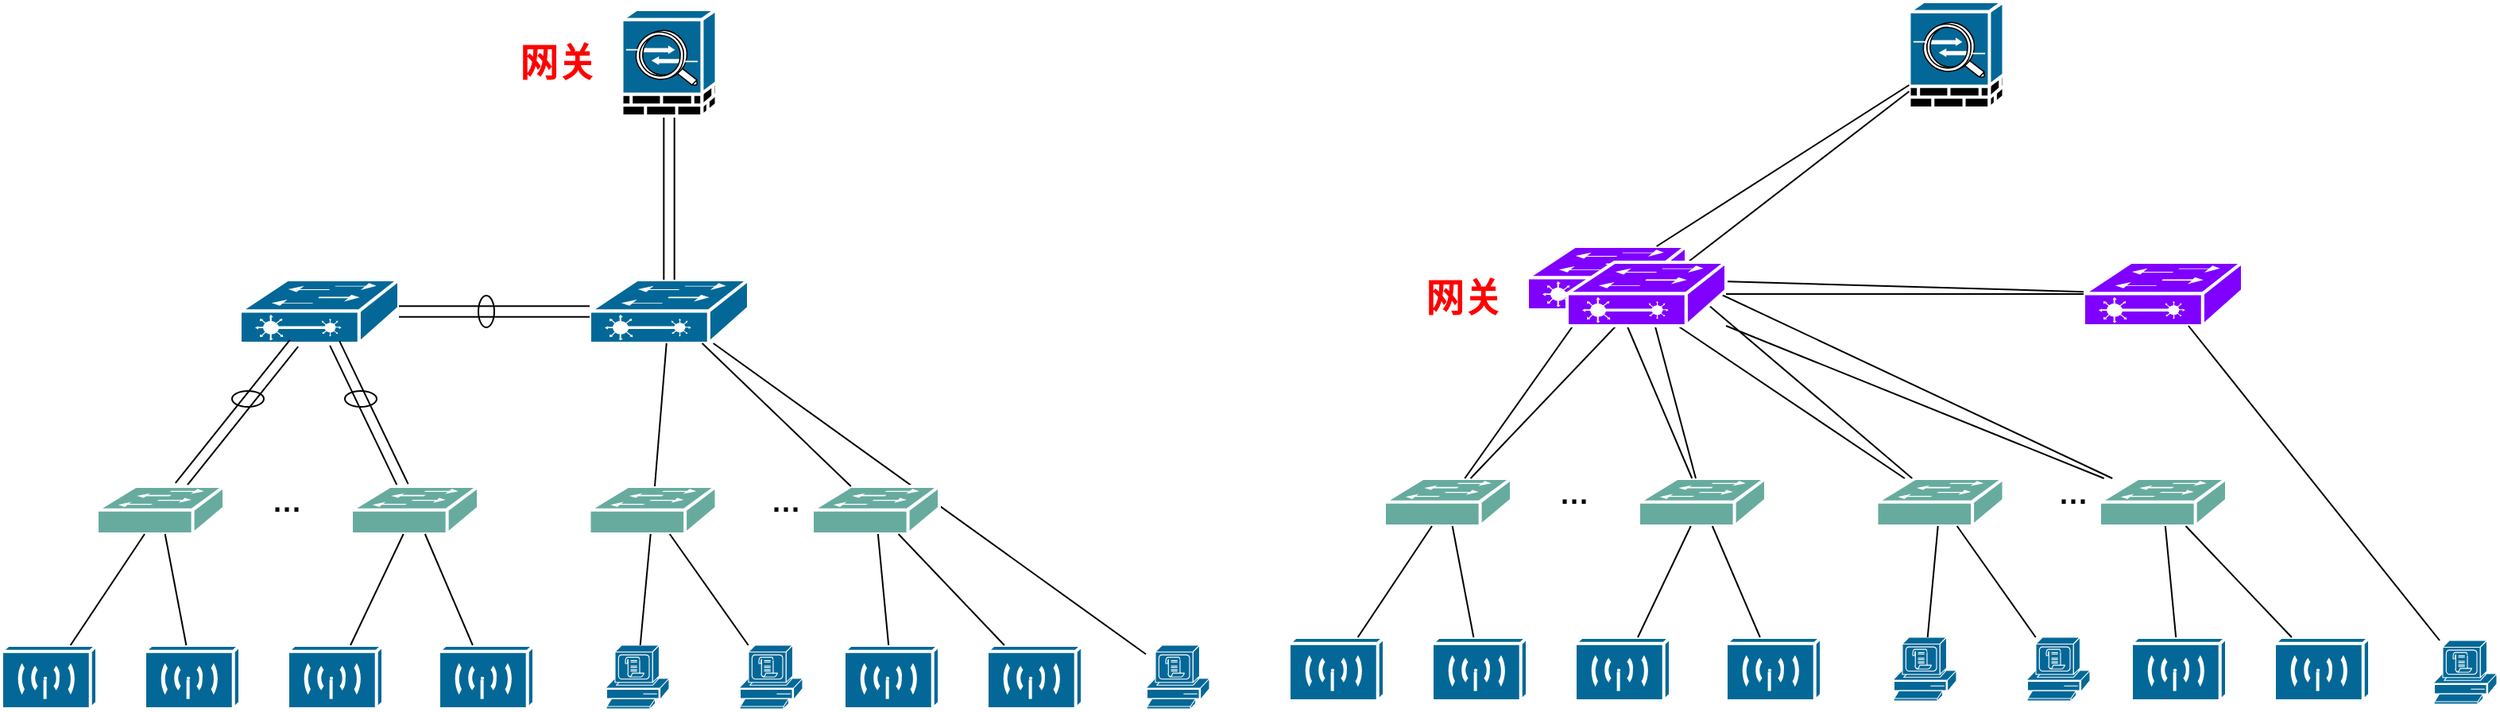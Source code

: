 <mxfile version="19.0.3" type="github">
  <diagram id="6a731a19-8d31-9384-78a2-239565b7b9f0" name="Page-1">
    <mxGraphModel dx="1344" dy="236" grid="1" gridSize="10" guides="1" tooltips="1" connect="1" arrows="1" fold="1" page="1" pageScale="1" pageWidth="827" pageHeight="1169" background="none" math="0" shadow="0">
      <root>
        <mxCell id="0" />
        <mxCell id="1" parent="0" />
        <mxCell id="sdEnPOFe5Bsj6YXsR0Fr-2392" value="" style="endArrow=none;html=1;rounded=0;fontSize=18;" edge="1" parent="1" source="sdEnPOFe5Bsj6YXsR0Fr-2391" target="sdEnPOFe5Bsj6YXsR0Fr-2258">
          <mxGeometry width="50" height="50" relative="1" as="geometry">
            <mxPoint x="-159.048" y="775" as="sourcePoint" />
            <mxPoint x="-225.714" y="705" as="targetPoint" />
          </mxGeometry>
        </mxCell>
        <mxCell id="sdEnPOFe5Bsj6YXsR0Fr-2258" value="" style="shape=mxgraph.cisco.switches.layer_2_remote_switch;sketch=0;html=1;pointerEvents=1;dashed=0;fillColor=#036897;strokeColor=#ffffff;strokeWidth=2;verticalLabelPosition=bottom;verticalAlign=top;align=center;outlineConnect=0;" vertex="1" parent="1">
          <mxGeometry x="-430" y="535" width="100" height="40" as="geometry" />
        </mxCell>
        <mxCell id="sdEnPOFe5Bsj6YXsR0Fr-2260" value="" style="shape=mxgraph.cisco.switches.layer_2_remote_switch;sketch=0;html=1;pointerEvents=1;dashed=0;fillColor=#036897;strokeColor=#ffffff;strokeWidth=2;verticalLabelPosition=bottom;verticalAlign=top;align=center;outlineConnect=0;" vertex="1" parent="1">
          <mxGeometry x="-650" y="535" width="100" height="40" as="geometry" />
        </mxCell>
        <mxCell id="sdEnPOFe5Bsj6YXsR0Fr-2261" value="" style="endArrow=none;html=1;rounded=0;shape=link;startArrow=none;width=6.667;" edge="1" parent="1" source="sdEnPOFe5Bsj6YXsR0Fr-2260" target="sdEnPOFe5Bsj6YXsR0Fr-2258">
          <mxGeometry width="50" height="50" relative="1" as="geometry">
            <mxPoint x="-540" y="555" as="sourcePoint" />
            <mxPoint x="-430" y="855" as="targetPoint" />
          </mxGeometry>
        </mxCell>
        <mxCell id="sdEnPOFe5Bsj6YXsR0Fr-2262" value="" style="ellipse;whiteSpace=wrap;html=1;fillColor=none;" vertex="1" parent="1">
          <mxGeometry x="-500" y="545" width="10" height="20" as="geometry" />
        </mxCell>
        <mxCell id="sdEnPOFe5Bsj6YXsR0Fr-2267" value="" style="endArrow=none;html=1;rounded=0;shape=link;startArrow=none;width=6.667;" edge="1" parent="1" source="sdEnPOFe5Bsj6YXsR0Fr-2258" target="sdEnPOFe5Bsj6YXsR0Fr-2274">
          <mxGeometry width="50" height="50" relative="1" as="geometry">
            <mxPoint x="-540" y="565" as="sourcePoint" />
            <mxPoint x="-420" y="565" as="targetPoint" />
          </mxGeometry>
        </mxCell>
        <mxCell id="sdEnPOFe5Bsj6YXsR0Fr-2272" value="" style="endArrow=none;html=1;rounded=0;shape=link;startArrow=none;width=6.667;" edge="1" parent="1" source="sdEnPOFe5Bsj6YXsR0Fr-2260" target="sdEnPOFe5Bsj6YXsR0Fr-2268">
          <mxGeometry width="50" height="50" relative="1" as="geometry">
            <mxPoint x="-540.0" y="565" as="sourcePoint" />
            <mxPoint x="-420.0" y="565" as="targetPoint" />
          </mxGeometry>
        </mxCell>
        <mxCell id="sdEnPOFe5Bsj6YXsR0Fr-2273" value="" style="endArrow=none;html=1;rounded=0;shape=link;startArrow=none;width=6.667;" edge="1" parent="1" source="sdEnPOFe5Bsj6YXsR0Fr-2260" target="sdEnPOFe5Bsj6YXsR0Fr-2270">
          <mxGeometry width="50" height="50" relative="1" as="geometry">
            <mxPoint x="-605.714" y="585" as="sourcePoint" />
            <mxPoint x="-700" y="705" as="targetPoint" />
          </mxGeometry>
        </mxCell>
        <mxCell id="sdEnPOFe5Bsj6YXsR0Fr-2274" value="" style="shape=mxgraph.cisco.misc.asa_5500;sketch=0;html=1;pointerEvents=1;dashed=0;fillColor=#036897;strokeColor=#ffffff;strokeWidth=2;verticalLabelPosition=bottom;verticalAlign=top;align=center;outlineConnect=0;fontSize=18;" vertex="1" parent="1">
          <mxGeometry x="-409.75" y="365" width="59.5" height="67" as="geometry" />
        </mxCell>
        <mxCell id="sdEnPOFe5Bsj6YXsR0Fr-2276" value="" style="shape=mxgraph.cisco.wireless.wireless_transport;sketch=0;html=1;pointerEvents=1;dashed=0;fillColor=#036897;strokeColor=#ffffff;strokeWidth=2;verticalLabelPosition=bottom;verticalAlign=top;align=center;outlineConnect=0;fontSize=18;" vertex="1" parent="1">
          <mxGeometry x="-800" y="765" width="60" height="40" as="geometry" />
        </mxCell>
        <mxCell id="sdEnPOFe5Bsj6YXsR0Fr-2277" value="" style="group" vertex="1" connectable="0" parent="1">
          <mxGeometry x="-740" y="665" width="240" height="30" as="geometry" />
        </mxCell>
        <mxCell id="sdEnPOFe5Bsj6YXsR0Fr-2268" value="" style="shape=mxgraph.cisco.switches.workgroup_switch;sketch=0;html=1;pointerEvents=1;dashed=0;fillColor=#67AB9F;strokeColor=#ffffff;strokeWidth=2;verticalLabelPosition=bottom;verticalAlign=top;align=center;outlineConnect=0;" vertex="1" parent="sdEnPOFe5Bsj6YXsR0Fr-2277">
          <mxGeometry width="80" height="30" as="geometry" />
        </mxCell>
        <mxCell id="sdEnPOFe5Bsj6YXsR0Fr-2270" value="" style="shape=mxgraph.cisco.switches.workgroup_switch;sketch=0;html=1;pointerEvents=1;dashed=0;fillColor=#67AB9F;strokeColor=#ffffff;strokeWidth=2;verticalLabelPosition=bottom;verticalAlign=top;align=center;outlineConnect=0;" vertex="1" parent="sdEnPOFe5Bsj6YXsR0Fr-2277">
          <mxGeometry x="160" width="80" height="30" as="geometry" />
        </mxCell>
        <mxCell id="sdEnPOFe5Bsj6YXsR0Fr-2271" value="&lt;b&gt;&lt;font style=&quot;font-size: 18px;&quot;&gt;···&lt;/font&gt;&lt;/b&gt;" style="text;html=1;strokeColor=none;fillColor=none;align=center;verticalAlign=middle;whiteSpace=wrap;rounded=0;" vertex="1" parent="sdEnPOFe5Bsj6YXsR0Fr-2277">
          <mxGeometry x="90" width="60" height="30" as="geometry" />
        </mxCell>
        <mxCell id="sdEnPOFe5Bsj6YXsR0Fr-2278" value="" style="shape=mxgraph.cisco.wireless.wireless_transport;sketch=0;html=1;pointerEvents=1;dashed=0;fillColor=#036897;strokeColor=#ffffff;strokeWidth=2;verticalLabelPosition=bottom;verticalAlign=top;align=center;outlineConnect=0;fontSize=18;" vertex="1" parent="1">
          <mxGeometry x="-710" y="765" width="60" height="40" as="geometry" />
        </mxCell>
        <mxCell id="sdEnPOFe5Bsj6YXsR0Fr-2279" value="" style="shape=mxgraph.cisco.wireless.wireless_transport;sketch=0;html=1;pointerEvents=1;dashed=0;fillColor=#036897;strokeColor=#ffffff;strokeWidth=2;verticalLabelPosition=bottom;verticalAlign=top;align=center;outlineConnect=0;fontSize=18;" vertex="1" parent="1">
          <mxGeometry x="-620" y="765" width="60" height="40" as="geometry" />
        </mxCell>
        <mxCell id="sdEnPOFe5Bsj6YXsR0Fr-2280" value="" style="shape=mxgraph.cisco.wireless.wireless_transport;sketch=0;html=1;pointerEvents=1;dashed=0;fillColor=#036897;strokeColor=#ffffff;strokeWidth=2;verticalLabelPosition=bottom;verticalAlign=top;align=center;outlineConnect=0;fontSize=18;" vertex="1" parent="1">
          <mxGeometry x="-525" y="765" width="60" height="40" as="geometry" />
        </mxCell>
        <mxCell id="sdEnPOFe5Bsj6YXsR0Fr-2281" value="" style="endArrow=none;html=1;rounded=0;fontSize=18;" edge="1" parent="1" source="sdEnPOFe5Bsj6YXsR0Fr-2276" target="sdEnPOFe5Bsj6YXsR0Fr-2268">
          <mxGeometry width="50" height="50" relative="1" as="geometry">
            <mxPoint x="-550" y="775" as="sourcePoint" />
            <mxPoint x="-500" y="725" as="targetPoint" />
          </mxGeometry>
        </mxCell>
        <mxCell id="sdEnPOFe5Bsj6YXsR0Fr-2283" value="" style="endArrow=none;html=1;rounded=0;fontSize=18;" edge="1" parent="1" source="sdEnPOFe5Bsj6YXsR0Fr-2278" target="sdEnPOFe5Bsj6YXsR0Fr-2268">
          <mxGeometry width="50" height="50" relative="1" as="geometry">
            <mxPoint x="-748.571" y="775" as="sourcePoint" />
            <mxPoint x="-708.571" y="705" as="targetPoint" />
          </mxGeometry>
        </mxCell>
        <mxCell id="sdEnPOFe5Bsj6YXsR0Fr-2284" value="" style="endArrow=none;html=1;rounded=0;fontSize=18;" edge="1" parent="1" source="sdEnPOFe5Bsj6YXsR0Fr-2279" target="sdEnPOFe5Bsj6YXsR0Fr-2270">
          <mxGeometry width="50" height="50" relative="1" as="geometry">
            <mxPoint x="-675.714" y="775" as="sourcePoint" />
            <mxPoint x="-695.714" y="705" as="targetPoint" />
          </mxGeometry>
        </mxCell>
        <mxCell id="sdEnPOFe5Bsj6YXsR0Fr-2285" value="" style="endArrow=none;html=1;rounded=0;fontSize=18;" edge="1" parent="1" source="sdEnPOFe5Bsj6YXsR0Fr-2280" target="sdEnPOFe5Bsj6YXsR0Fr-2270">
          <mxGeometry width="50" height="50" relative="1" as="geometry">
            <mxPoint x="-572.381" y="775" as="sourcePoint" />
            <mxPoint x="-545.714" y="705" as="targetPoint" />
          </mxGeometry>
        </mxCell>
        <mxCell id="sdEnPOFe5Bsj6YXsR0Fr-2286" value="" style="shape=mxgraph.cisco.switches.workgroup_switch;sketch=0;html=1;pointerEvents=1;dashed=0;fillColor=#67AB9F;strokeColor=#ffffff;strokeWidth=2;verticalLabelPosition=bottom;verticalAlign=top;align=center;outlineConnect=0;" vertex="1" parent="1">
          <mxGeometry x="-430.25" y="665" width="80" height="30" as="geometry" />
        </mxCell>
        <mxCell id="sdEnPOFe5Bsj6YXsR0Fr-2287" value="" style="shape=mxgraph.cisco.switches.workgroup_switch;sketch=0;html=1;pointerEvents=1;dashed=0;fillColor=#67AB9F;strokeColor=#ffffff;strokeWidth=2;verticalLabelPosition=bottom;verticalAlign=top;align=center;outlineConnect=0;" vertex="1" parent="1">
          <mxGeometry x="-290" y="665" width="80" height="30" as="geometry" />
        </mxCell>
        <mxCell id="sdEnPOFe5Bsj6YXsR0Fr-2288" value="&lt;b&gt;&lt;font style=&quot;font-size: 18px;&quot;&gt;···&lt;/font&gt;&lt;/b&gt;" style="text;html=1;strokeColor=none;fillColor=none;align=center;verticalAlign=middle;whiteSpace=wrap;rounded=0;" vertex="1" parent="1">
          <mxGeometry x="-336.5" y="665" width="60" height="30" as="geometry" />
        </mxCell>
        <mxCell id="sdEnPOFe5Bsj6YXsR0Fr-2289" value="" style="shape=mxgraph.cisco.security.cisco_security;sketch=0;html=1;pointerEvents=1;dashed=0;fillColor=#036897;strokeColor=#ffffff;strokeWidth=2;verticalLabelPosition=bottom;verticalAlign=top;align=center;outlineConnect=0;fontSize=18;" vertex="1" parent="1">
          <mxGeometry x="-420" y="765" width="40" height="40" as="geometry" />
        </mxCell>
        <mxCell id="sdEnPOFe5Bsj6YXsR0Fr-2290" value="" style="shape=mxgraph.cisco.security.cisco_security;sketch=0;html=1;pointerEvents=1;dashed=0;fillColor=#036897;strokeColor=#ffffff;strokeWidth=2;verticalLabelPosition=bottom;verticalAlign=top;align=center;outlineConnect=0;fontSize=18;" vertex="1" parent="1">
          <mxGeometry x="-336" y="765" width="40" height="40" as="geometry" />
        </mxCell>
        <mxCell id="sdEnPOFe5Bsj6YXsR0Fr-2291" value="" style="shape=mxgraph.cisco.wireless.wireless_transport;sketch=0;html=1;pointerEvents=1;dashed=0;fillColor=#036897;strokeColor=#ffffff;strokeWidth=2;verticalLabelPosition=bottom;verticalAlign=top;align=center;outlineConnect=0;fontSize=18;" vertex="1" parent="1">
          <mxGeometry x="-270" y="765" width="60" height="40" as="geometry" />
        </mxCell>
        <mxCell id="sdEnPOFe5Bsj6YXsR0Fr-2292" value="" style="shape=mxgraph.cisco.wireless.wireless_transport;sketch=0;html=1;pointerEvents=1;dashed=0;fillColor=#036897;strokeColor=#ffffff;strokeWidth=2;verticalLabelPosition=bottom;verticalAlign=top;align=center;outlineConnect=0;fontSize=18;" vertex="1" parent="1">
          <mxGeometry x="-180" y="765" width="60" height="40" as="geometry" />
        </mxCell>
        <mxCell id="sdEnPOFe5Bsj6YXsR0Fr-2293" value="" style="endArrow=none;html=1;rounded=0;fontSize=18;" edge="1" parent="1" source="sdEnPOFe5Bsj6YXsR0Fr-2289" target="sdEnPOFe5Bsj6YXsR0Fr-2286">
          <mxGeometry width="50" height="50" relative="1" as="geometry">
            <mxPoint x="-572.381" y="775" as="sourcePoint" />
            <mxPoint x="-545.714" y="705" as="targetPoint" />
          </mxGeometry>
        </mxCell>
        <mxCell id="sdEnPOFe5Bsj6YXsR0Fr-2294" value="" style="endArrow=none;html=1;rounded=0;fontSize=18;" edge="1" parent="1" source="sdEnPOFe5Bsj6YXsR0Fr-2290" target="sdEnPOFe5Bsj6YXsR0Fr-2286">
          <mxGeometry width="50" height="50" relative="1" as="geometry">
            <mxPoint x="-388.143" y="775" as="sourcePoint" />
            <mxPoint x="-381.643" y="705" as="targetPoint" />
          </mxGeometry>
        </mxCell>
        <mxCell id="sdEnPOFe5Bsj6YXsR0Fr-2295" value="" style="endArrow=none;html=1;rounded=0;fontSize=18;" edge="1" parent="1" source="sdEnPOFe5Bsj6YXsR0Fr-2291" target="sdEnPOFe5Bsj6YXsR0Fr-2287">
          <mxGeometry width="50" height="50" relative="1" as="geometry">
            <mxPoint x="-320.143" y="775" as="sourcePoint" />
            <mxPoint x="-369.643" y="705" as="targetPoint" />
          </mxGeometry>
        </mxCell>
        <mxCell id="sdEnPOFe5Bsj6YXsR0Fr-2296" value="" style="endArrow=none;html=1;rounded=0;fontSize=18;" edge="1" parent="1" source="sdEnPOFe5Bsj6YXsR0Fr-2292" target="sdEnPOFe5Bsj6YXsR0Fr-2287">
          <mxGeometry width="50" height="50" relative="1" as="geometry">
            <mxPoint x="-226.19" y="775" as="sourcePoint" />
            <mxPoint x="-212.857" y="705" as="targetPoint" />
          </mxGeometry>
        </mxCell>
        <mxCell id="sdEnPOFe5Bsj6YXsR0Fr-2297" value="" style="endArrow=none;html=1;rounded=0;fontSize=18;" edge="1" parent="1" source="sdEnPOFe5Bsj6YXsR0Fr-2286" target="sdEnPOFe5Bsj6YXsR0Fr-2258">
          <mxGeometry width="50" height="50" relative="1" as="geometry">
            <mxPoint x="-495.476" y="775" as="sourcePoint" />
            <mxPoint x="-532.143" y="705" as="targetPoint" />
          </mxGeometry>
        </mxCell>
        <mxCell id="sdEnPOFe5Bsj6YXsR0Fr-2298" value="" style="endArrow=none;html=1;rounded=0;fontSize=18;" edge="1" parent="1" source="sdEnPOFe5Bsj6YXsR0Fr-2287" target="sdEnPOFe5Bsj6YXsR0Fr-2258">
          <mxGeometry width="50" height="50" relative="1" as="geometry">
            <mxPoint x="-380" y="675" as="sourcePoint" />
            <mxPoint x="-371.64" y="585" as="targetPoint" />
          </mxGeometry>
        </mxCell>
        <mxCell id="sdEnPOFe5Bsj6YXsR0Fr-2299" value="" style="ellipse;whiteSpace=wrap;html=1;fillColor=none;" vertex="1" parent="1">
          <mxGeometry x="-584" y="605" width="20" height="10" as="geometry" />
        </mxCell>
        <mxCell id="sdEnPOFe5Bsj6YXsR0Fr-2302" value="" style="ellipse;whiteSpace=wrap;html=1;fillColor=none;" vertex="1" parent="1">
          <mxGeometry x="-655" y="605" width="20" height="10" as="geometry" />
        </mxCell>
        <mxCell id="sdEnPOFe5Bsj6YXsR0Fr-2305" value="&lt;b&gt;&lt;font color=&quot;#ff0000&quot; style=&quot;font-size: 24px;&quot;&gt;网关&lt;/font&gt;&lt;/b&gt;" style="text;html=1;strokeColor=none;fillColor=none;align=center;verticalAlign=middle;whiteSpace=wrap;rounded=0;fontSize=18;" vertex="1" parent="1">
          <mxGeometry x="-480" y="383.5" width="60" height="30" as="geometry" />
        </mxCell>
        <mxCell id="sdEnPOFe5Bsj6YXsR0Fr-2342" value="" style="shape=mxgraph.cisco.switches.layer_2_remote_switch;sketch=0;html=1;pointerEvents=1;dashed=0;fillColor=#7F00FF;strokeColor=#ffffff;strokeWidth=2;verticalLabelPosition=bottom;verticalAlign=top;align=center;outlineConnect=0;" vertex="1" parent="1">
          <mxGeometry x="510" y="524" width="100" height="40" as="geometry" />
        </mxCell>
        <mxCell id="sdEnPOFe5Bsj6YXsR0Fr-2343" value="" style="shape=mxgraph.cisco.switches.layer_2_remote_switch;sketch=0;html=1;pointerEvents=1;dashed=0;fillColor=#7F00FF;strokeColor=#ffffff;strokeWidth=2;verticalLabelPosition=bottom;verticalAlign=top;align=center;outlineConnect=0;" vertex="1" parent="1">
          <mxGeometry x="160" y="514" width="100" height="40" as="geometry" />
        </mxCell>
        <mxCell id="sdEnPOFe5Bsj6YXsR0Fr-2349" value="" style="shape=mxgraph.cisco.misc.asa_5500;sketch=0;html=1;pointerEvents=1;dashed=0;fillColor=#036897;strokeColor=#ffffff;strokeWidth=2;verticalLabelPosition=bottom;verticalAlign=top;align=center;outlineConnect=0;fontSize=18;" vertex="1" parent="1">
          <mxGeometry x="400.25" y="360" width="59.5" height="67" as="geometry" />
        </mxCell>
        <mxCell id="sdEnPOFe5Bsj6YXsR0Fr-2350" value="" style="shape=mxgraph.cisco.wireless.wireless_transport;sketch=0;html=1;pointerEvents=1;dashed=0;fillColor=#036897;strokeColor=#ffffff;strokeWidth=2;verticalLabelPosition=bottom;verticalAlign=top;align=center;outlineConnect=0;fontSize=18;" vertex="1" parent="1">
          <mxGeometry x="10" y="760" width="60" height="40" as="geometry" />
        </mxCell>
        <mxCell id="sdEnPOFe5Bsj6YXsR0Fr-2351" value="" style="group" vertex="1" connectable="0" parent="1">
          <mxGeometry x="70" y="660" width="240" height="30" as="geometry" />
        </mxCell>
        <mxCell id="sdEnPOFe5Bsj6YXsR0Fr-2352" value="" style="shape=mxgraph.cisco.switches.workgroup_switch;sketch=0;html=1;pointerEvents=1;dashed=0;fillColor=#67AB9F;strokeColor=#ffffff;strokeWidth=2;verticalLabelPosition=bottom;verticalAlign=top;align=center;outlineConnect=0;" vertex="1" parent="sdEnPOFe5Bsj6YXsR0Fr-2351">
          <mxGeometry width="80" height="30" as="geometry" />
        </mxCell>
        <mxCell id="sdEnPOFe5Bsj6YXsR0Fr-2353" value="" style="shape=mxgraph.cisco.switches.workgroup_switch;sketch=0;html=1;pointerEvents=1;dashed=0;fillColor=#67AB9F;strokeColor=#ffffff;strokeWidth=2;verticalLabelPosition=bottom;verticalAlign=top;align=center;outlineConnect=0;" vertex="1" parent="sdEnPOFe5Bsj6YXsR0Fr-2351">
          <mxGeometry x="160" width="80" height="30" as="geometry" />
        </mxCell>
        <mxCell id="sdEnPOFe5Bsj6YXsR0Fr-2354" value="&lt;b&gt;&lt;font style=&quot;font-size: 18px;&quot;&gt;···&lt;/font&gt;&lt;/b&gt;" style="text;html=1;strokeColor=none;fillColor=none;align=center;verticalAlign=middle;whiteSpace=wrap;rounded=0;" vertex="1" parent="sdEnPOFe5Bsj6YXsR0Fr-2351">
          <mxGeometry x="90" width="60" height="30" as="geometry" />
        </mxCell>
        <mxCell id="sdEnPOFe5Bsj6YXsR0Fr-2355" value="" style="shape=mxgraph.cisco.wireless.wireless_transport;sketch=0;html=1;pointerEvents=1;dashed=0;fillColor=#036897;strokeColor=#ffffff;strokeWidth=2;verticalLabelPosition=bottom;verticalAlign=top;align=center;outlineConnect=0;fontSize=18;" vertex="1" parent="1">
          <mxGeometry x="100" y="760" width="60" height="40" as="geometry" />
        </mxCell>
        <mxCell id="sdEnPOFe5Bsj6YXsR0Fr-2356" value="" style="shape=mxgraph.cisco.wireless.wireless_transport;sketch=0;html=1;pointerEvents=1;dashed=0;fillColor=#036897;strokeColor=#ffffff;strokeWidth=2;verticalLabelPosition=bottom;verticalAlign=top;align=center;outlineConnect=0;fontSize=18;" vertex="1" parent="1">
          <mxGeometry x="190" y="760" width="60" height="40" as="geometry" />
        </mxCell>
        <mxCell id="sdEnPOFe5Bsj6YXsR0Fr-2357" value="" style="shape=mxgraph.cisco.wireless.wireless_transport;sketch=0;html=1;pointerEvents=1;dashed=0;fillColor=#036897;strokeColor=#ffffff;strokeWidth=2;verticalLabelPosition=bottom;verticalAlign=top;align=center;outlineConnect=0;fontSize=18;" vertex="1" parent="1">
          <mxGeometry x="285" y="760" width="60" height="40" as="geometry" />
        </mxCell>
        <mxCell id="sdEnPOFe5Bsj6YXsR0Fr-2358" value="" style="endArrow=none;html=1;rounded=0;fontSize=18;" edge="1" parent="1" source="sdEnPOFe5Bsj6YXsR0Fr-2350" target="sdEnPOFe5Bsj6YXsR0Fr-2352">
          <mxGeometry width="50" height="50" relative="1" as="geometry">
            <mxPoint x="260" y="770" as="sourcePoint" />
            <mxPoint x="310" y="720" as="targetPoint" />
          </mxGeometry>
        </mxCell>
        <mxCell id="sdEnPOFe5Bsj6YXsR0Fr-2359" value="" style="endArrow=none;html=1;rounded=0;fontSize=18;" edge="1" parent="1" source="sdEnPOFe5Bsj6YXsR0Fr-2355" target="sdEnPOFe5Bsj6YXsR0Fr-2352">
          <mxGeometry width="50" height="50" relative="1" as="geometry">
            <mxPoint x="61.429" y="770" as="sourcePoint" />
            <mxPoint x="101.429" y="700" as="targetPoint" />
          </mxGeometry>
        </mxCell>
        <mxCell id="sdEnPOFe5Bsj6YXsR0Fr-2360" value="" style="endArrow=none;html=1;rounded=0;fontSize=18;" edge="1" parent="1" source="sdEnPOFe5Bsj6YXsR0Fr-2356" target="sdEnPOFe5Bsj6YXsR0Fr-2353">
          <mxGeometry width="50" height="50" relative="1" as="geometry">
            <mxPoint x="134.286" y="770" as="sourcePoint" />
            <mxPoint x="114.286" y="700" as="targetPoint" />
          </mxGeometry>
        </mxCell>
        <mxCell id="sdEnPOFe5Bsj6YXsR0Fr-2361" value="" style="endArrow=none;html=1;rounded=0;fontSize=18;" edge="1" parent="1" source="sdEnPOFe5Bsj6YXsR0Fr-2357" target="sdEnPOFe5Bsj6YXsR0Fr-2353">
          <mxGeometry width="50" height="50" relative="1" as="geometry">
            <mxPoint x="237.619" y="770" as="sourcePoint" />
            <mxPoint x="264.286" y="700" as="targetPoint" />
          </mxGeometry>
        </mxCell>
        <mxCell id="sdEnPOFe5Bsj6YXsR0Fr-2362" value="" style="shape=mxgraph.cisco.switches.workgroup_switch;sketch=0;html=1;pointerEvents=1;dashed=0;fillColor=#67AB9F;strokeColor=#ffffff;strokeWidth=2;verticalLabelPosition=bottom;verticalAlign=top;align=center;outlineConnect=0;" vertex="1" parent="1">
          <mxGeometry x="379.75" y="660" width="80" height="30" as="geometry" />
        </mxCell>
        <mxCell id="sdEnPOFe5Bsj6YXsR0Fr-2363" value="" style="shape=mxgraph.cisco.switches.workgroup_switch;sketch=0;html=1;pointerEvents=1;dashed=0;fillColor=#67AB9F;strokeColor=#ffffff;strokeWidth=2;verticalLabelPosition=bottom;verticalAlign=top;align=center;outlineConnect=0;" vertex="1" parent="1">
          <mxGeometry x="520" y="660" width="80" height="30" as="geometry" />
        </mxCell>
        <mxCell id="sdEnPOFe5Bsj6YXsR0Fr-2364" value="&lt;b&gt;&lt;font style=&quot;font-size: 18px;&quot;&gt;···&lt;/font&gt;&lt;/b&gt;" style="text;html=1;strokeColor=none;fillColor=none;align=center;verticalAlign=middle;whiteSpace=wrap;rounded=0;" vertex="1" parent="1">
          <mxGeometry x="473.5" y="660" width="60" height="30" as="geometry" />
        </mxCell>
        <mxCell id="sdEnPOFe5Bsj6YXsR0Fr-2365" value="" style="shape=mxgraph.cisco.security.cisco_security;sketch=0;html=1;pointerEvents=1;dashed=0;fillColor=#036897;strokeColor=#ffffff;strokeWidth=2;verticalLabelPosition=bottom;verticalAlign=top;align=center;outlineConnect=0;fontSize=18;" vertex="1" parent="1">
          <mxGeometry x="390" y="760" width="40" height="40" as="geometry" />
        </mxCell>
        <mxCell id="sdEnPOFe5Bsj6YXsR0Fr-2366" value="" style="shape=mxgraph.cisco.security.cisco_security;sketch=0;html=1;pointerEvents=1;dashed=0;fillColor=#036897;strokeColor=#ffffff;strokeWidth=2;verticalLabelPosition=bottom;verticalAlign=top;align=center;outlineConnect=0;fontSize=18;" vertex="1" parent="1">
          <mxGeometry x="474" y="760" width="40" height="40" as="geometry" />
        </mxCell>
        <mxCell id="sdEnPOFe5Bsj6YXsR0Fr-2367" value="" style="shape=mxgraph.cisco.wireless.wireless_transport;sketch=0;html=1;pointerEvents=1;dashed=0;fillColor=#036897;strokeColor=#ffffff;strokeWidth=2;verticalLabelPosition=bottom;verticalAlign=top;align=center;outlineConnect=0;fontSize=18;" vertex="1" parent="1">
          <mxGeometry x="540" y="760" width="60" height="40" as="geometry" />
        </mxCell>
        <mxCell id="sdEnPOFe5Bsj6YXsR0Fr-2368" value="" style="shape=mxgraph.cisco.wireless.wireless_transport;sketch=0;html=1;pointerEvents=1;dashed=0;fillColor=#036897;strokeColor=#ffffff;strokeWidth=2;verticalLabelPosition=bottom;verticalAlign=top;align=center;outlineConnect=0;fontSize=18;" vertex="1" parent="1">
          <mxGeometry x="630" y="760" width="60" height="40" as="geometry" />
        </mxCell>
        <mxCell id="sdEnPOFe5Bsj6YXsR0Fr-2369" value="" style="endArrow=none;html=1;rounded=0;fontSize=18;" edge="1" parent="1" source="sdEnPOFe5Bsj6YXsR0Fr-2365" target="sdEnPOFe5Bsj6YXsR0Fr-2362">
          <mxGeometry width="50" height="50" relative="1" as="geometry">
            <mxPoint x="237.619" y="770" as="sourcePoint" />
            <mxPoint x="264.286" y="700" as="targetPoint" />
          </mxGeometry>
        </mxCell>
        <mxCell id="sdEnPOFe5Bsj6YXsR0Fr-2370" value="" style="endArrow=none;html=1;rounded=0;fontSize=18;" edge="1" parent="1" source="sdEnPOFe5Bsj6YXsR0Fr-2366" target="sdEnPOFe5Bsj6YXsR0Fr-2362">
          <mxGeometry width="50" height="50" relative="1" as="geometry">
            <mxPoint x="421.857" y="770" as="sourcePoint" />
            <mxPoint x="428.357" y="700" as="targetPoint" />
          </mxGeometry>
        </mxCell>
        <mxCell id="sdEnPOFe5Bsj6YXsR0Fr-2371" value="" style="endArrow=none;html=1;rounded=0;fontSize=18;" edge="1" parent="1" source="sdEnPOFe5Bsj6YXsR0Fr-2367" target="sdEnPOFe5Bsj6YXsR0Fr-2363">
          <mxGeometry width="50" height="50" relative="1" as="geometry">
            <mxPoint x="489.857" y="770" as="sourcePoint" />
            <mxPoint x="440.357" y="700" as="targetPoint" />
          </mxGeometry>
        </mxCell>
        <mxCell id="sdEnPOFe5Bsj6YXsR0Fr-2372" value="" style="endArrow=none;html=1;rounded=0;fontSize=18;" edge="1" parent="1" source="sdEnPOFe5Bsj6YXsR0Fr-2368" target="sdEnPOFe5Bsj6YXsR0Fr-2363">
          <mxGeometry width="50" height="50" relative="1" as="geometry">
            <mxPoint x="583.81" y="770" as="sourcePoint" />
            <mxPoint x="597.143" y="700" as="targetPoint" />
          </mxGeometry>
        </mxCell>
        <mxCell id="sdEnPOFe5Bsj6YXsR0Fr-2377" value="&lt;b&gt;&lt;font color=&quot;#ff0000&quot; style=&quot;font-size: 24px;&quot;&gt;网关&lt;/font&gt;&lt;/b&gt;" style="text;html=1;strokeColor=none;fillColor=none;align=center;verticalAlign=middle;whiteSpace=wrap;rounded=0;fontSize=18;" vertex="1" parent="1">
          <mxGeometry x="90" y="532" width="60" height="30" as="geometry" />
        </mxCell>
        <mxCell id="sdEnPOFe5Bsj6YXsR0Fr-2379" value="" style="endArrow=none;html=1;rounded=0;fontSize=24;fontColor=#FF0000;" edge="1" parent="1" source="sdEnPOFe5Bsj6YXsR0Fr-2349" target="sdEnPOFe5Bsj6YXsR0Fr-2378">
          <mxGeometry width="50" height="50" relative="1" as="geometry">
            <mxPoint y="670" as="sourcePoint" />
            <mxPoint x="50" y="620" as="targetPoint" />
          </mxGeometry>
        </mxCell>
        <mxCell id="sdEnPOFe5Bsj6YXsR0Fr-2380" value="" style="endArrow=none;html=1;rounded=0;fontSize=24;fontColor=#FF0000;" edge="1" parent="1" source="sdEnPOFe5Bsj6YXsR0Fr-2349" target="sdEnPOFe5Bsj6YXsR0Fr-2343">
          <mxGeometry width="50" height="50" relative="1" as="geometry">
            <mxPoint x="410.25" y="420.877" as="sourcePoint" />
            <mxPoint x="254.241" y="512" as="targetPoint" />
          </mxGeometry>
        </mxCell>
        <mxCell id="sdEnPOFe5Bsj6YXsR0Fr-2381" value="" style="endArrow=none;html=1;rounded=0;fontSize=24;fontColor=#FF0000;" edge="1" parent="1" source="sdEnPOFe5Bsj6YXsR0Fr-2342" target="sdEnPOFe5Bsj6YXsR0Fr-2378">
          <mxGeometry width="50" height="50" relative="1" as="geometry">
            <mxPoint x="410.25" y="428.902" as="sourcePoint" />
            <mxPoint x="268.423" y="550" as="targetPoint" />
          </mxGeometry>
        </mxCell>
        <mxCell id="sdEnPOFe5Bsj6YXsR0Fr-2382" value="" style="endArrow=none;html=1;rounded=0;fontSize=24;fontColor=#FF0000;" edge="1" parent="1" source="sdEnPOFe5Bsj6YXsR0Fr-2342" target="sdEnPOFe5Bsj6YXsR0Fr-2343">
          <mxGeometry width="50" height="50" relative="1" as="geometry">
            <mxPoint x="390" y="562.564" as="sourcePoint" />
            <mxPoint x="295" y="567.436" as="targetPoint" />
          </mxGeometry>
        </mxCell>
        <mxCell id="sdEnPOFe5Bsj6YXsR0Fr-2383" value="" style="endArrow=none;html=1;rounded=0;fontSize=24;fontColor=#FF0000;" edge="1" parent="1" source="sdEnPOFe5Bsj6YXsR0Fr-2352" target="sdEnPOFe5Bsj6YXsR0Fr-2343">
          <mxGeometry width="50" height="50" relative="1" as="geometry">
            <mxPoint x="390" y="560" as="sourcePoint" />
            <mxPoint x="270" y="560" as="targetPoint" />
          </mxGeometry>
        </mxCell>
        <mxCell id="sdEnPOFe5Bsj6YXsR0Fr-2384" value="" style="endArrow=none;html=1;rounded=0;fontSize=24;fontColor=#FF0000;" edge="1" parent="1" source="sdEnPOFe5Bsj6YXsR0Fr-2352" target="sdEnPOFe5Bsj6YXsR0Fr-2378">
          <mxGeometry width="50" height="50" relative="1" as="geometry">
            <mxPoint x="132" y="670" as="sourcePoint" />
            <mxPoint x="204" y="580" as="targetPoint" />
          </mxGeometry>
        </mxCell>
        <mxCell id="sdEnPOFe5Bsj6YXsR0Fr-2385" value="" style="endArrow=none;html=1;rounded=0;fontSize=24;fontColor=#FF0000;" edge="1" parent="1" source="sdEnPOFe5Bsj6YXsR0Fr-2353" target="sdEnPOFe5Bsj6YXsR0Fr-2343">
          <mxGeometry width="50" height="50" relative="1" as="geometry">
            <mxPoint x="136.304" y="670" as="sourcePoint" />
            <mxPoint x="223.261" y="590" as="targetPoint" />
          </mxGeometry>
        </mxCell>
        <mxCell id="sdEnPOFe5Bsj6YXsR0Fr-2386" value="" style="endArrow=none;html=1;rounded=0;fontSize=24;fontColor=#FF0000;" edge="1" parent="1" source="sdEnPOFe5Bsj6YXsR0Fr-2353" target="sdEnPOFe5Bsj6YXsR0Fr-2378">
          <mxGeometry width="50" height="50" relative="1" as="geometry">
            <mxPoint x="272.8" y="670" as="sourcePoint" />
            <mxPoint x="229.6" y="580" as="targetPoint" />
          </mxGeometry>
        </mxCell>
        <mxCell id="sdEnPOFe5Bsj6YXsR0Fr-2388" value="" style="endArrow=none;html=1;rounded=0;fontSize=24;fontColor=#FF0000;entryX=0.824;entryY=0.533;entryDx=0;entryDy=0;entryPerimeter=0;" edge="1" parent="1" source="sdEnPOFe5Bsj6YXsR0Fr-2362" target="sdEnPOFe5Bsj6YXsR0Fr-2378">
          <mxGeometry width="50" height="50" relative="1" as="geometry">
            <mxPoint x="404.58" y="670" as="sourcePoint" />
            <mxPoint x="253.56" y="580" as="targetPoint" />
          </mxGeometry>
        </mxCell>
        <mxCell id="sdEnPOFe5Bsj6YXsR0Fr-2389" value="" style="endArrow=none;html=1;rounded=0;fontSize=24;fontColor=#FF0000;entryX=1;entryY=1;entryDx=0;entryDy=0;entryPerimeter=0;" edge="1" parent="1" source="sdEnPOFe5Bsj6YXsR0Fr-2363" target="sdEnPOFe5Bsj6YXsR0Fr-2378">
          <mxGeometry width="50" height="50" relative="1" as="geometry">
            <mxPoint x="409.648" y="670" as="sourcePoint" />
            <mxPoint x="277.4" y="571.32" as="targetPoint" />
          </mxGeometry>
        </mxCell>
        <mxCell id="sdEnPOFe5Bsj6YXsR0Fr-2390" value="" style="endArrow=none;html=1;rounded=0;fontSize=24;fontColor=#FF0000;entryX=1;entryY=0.5;entryDx=0;entryDy=0;entryPerimeter=0;" edge="1" parent="1" source="sdEnPOFe5Bsj6YXsR0Fr-2363" target="sdEnPOFe5Bsj6YXsR0Fr-2343">
          <mxGeometry width="50" height="50" relative="1" as="geometry">
            <mxPoint x="530" y="670.846" as="sourcePoint" />
            <mxPoint x="480" y="470" as="targetPoint" />
          </mxGeometry>
        </mxCell>
        <mxCell id="sdEnPOFe5Bsj6YXsR0Fr-2387" value="" style="endArrow=none;html=1;rounded=0;fontSize=24;fontColor=#FF0000;" edge="1" parent="1" source="sdEnPOFe5Bsj6YXsR0Fr-2362" target="sdEnPOFe5Bsj6YXsR0Fr-2343">
          <mxGeometry width="50" height="50" relative="1" as="geometry">
            <mxPoint x="132" y="670" as="sourcePoint" />
            <mxPoint x="204" y="580" as="targetPoint" />
          </mxGeometry>
        </mxCell>
        <mxCell id="sdEnPOFe5Bsj6YXsR0Fr-2378" value="" style="shape=mxgraph.cisco.switches.layer_2_remote_switch;sketch=0;html=1;pointerEvents=1;dashed=0;fillColor=#7F00FF;strokeColor=#ffffff;strokeWidth=2;verticalLabelPosition=bottom;verticalAlign=top;align=center;outlineConnect=0;" vertex="1" parent="1">
          <mxGeometry x="185" y="524" width="100" height="40" as="geometry" />
        </mxCell>
        <mxCell id="sdEnPOFe5Bsj6YXsR0Fr-2391" value="" style="shape=mxgraph.cisco.security.cisco_security;sketch=0;html=1;pointerEvents=1;dashed=0;fillColor=#036897;strokeColor=#ffffff;strokeWidth=2;verticalLabelPosition=bottom;verticalAlign=top;align=center;outlineConnect=0;fontSize=18;" vertex="1" parent="1">
          <mxGeometry x="-80" y="765" width="40" height="40" as="geometry" />
        </mxCell>
        <mxCell id="sdEnPOFe5Bsj6YXsR0Fr-2393" value="" style="shape=mxgraph.cisco.security.cisco_security;sketch=0;html=1;pointerEvents=1;dashed=0;fillColor=#036897;strokeColor=#ffffff;strokeWidth=2;verticalLabelPosition=bottom;verticalAlign=top;align=center;outlineConnect=0;fontSize=18;" vertex="1" parent="1">
          <mxGeometry x="730" y="762" width="40" height="40" as="geometry" />
        </mxCell>
        <mxCell id="sdEnPOFe5Bsj6YXsR0Fr-2394" value="" style="endArrow=none;html=1;rounded=0;fontSize=18;" edge="1" parent="1" source="sdEnPOFe5Bsj6YXsR0Fr-2393" target="sdEnPOFe5Bsj6YXsR0Fr-2342">
          <mxGeometry width="50" height="50" relative="1" as="geometry">
            <mxPoint x="650.952" y="770" as="sourcePoint" />
            <mxPoint x="584.286" y="700" as="targetPoint" />
          </mxGeometry>
        </mxCell>
      </root>
    </mxGraphModel>
  </diagram>
</mxfile>
